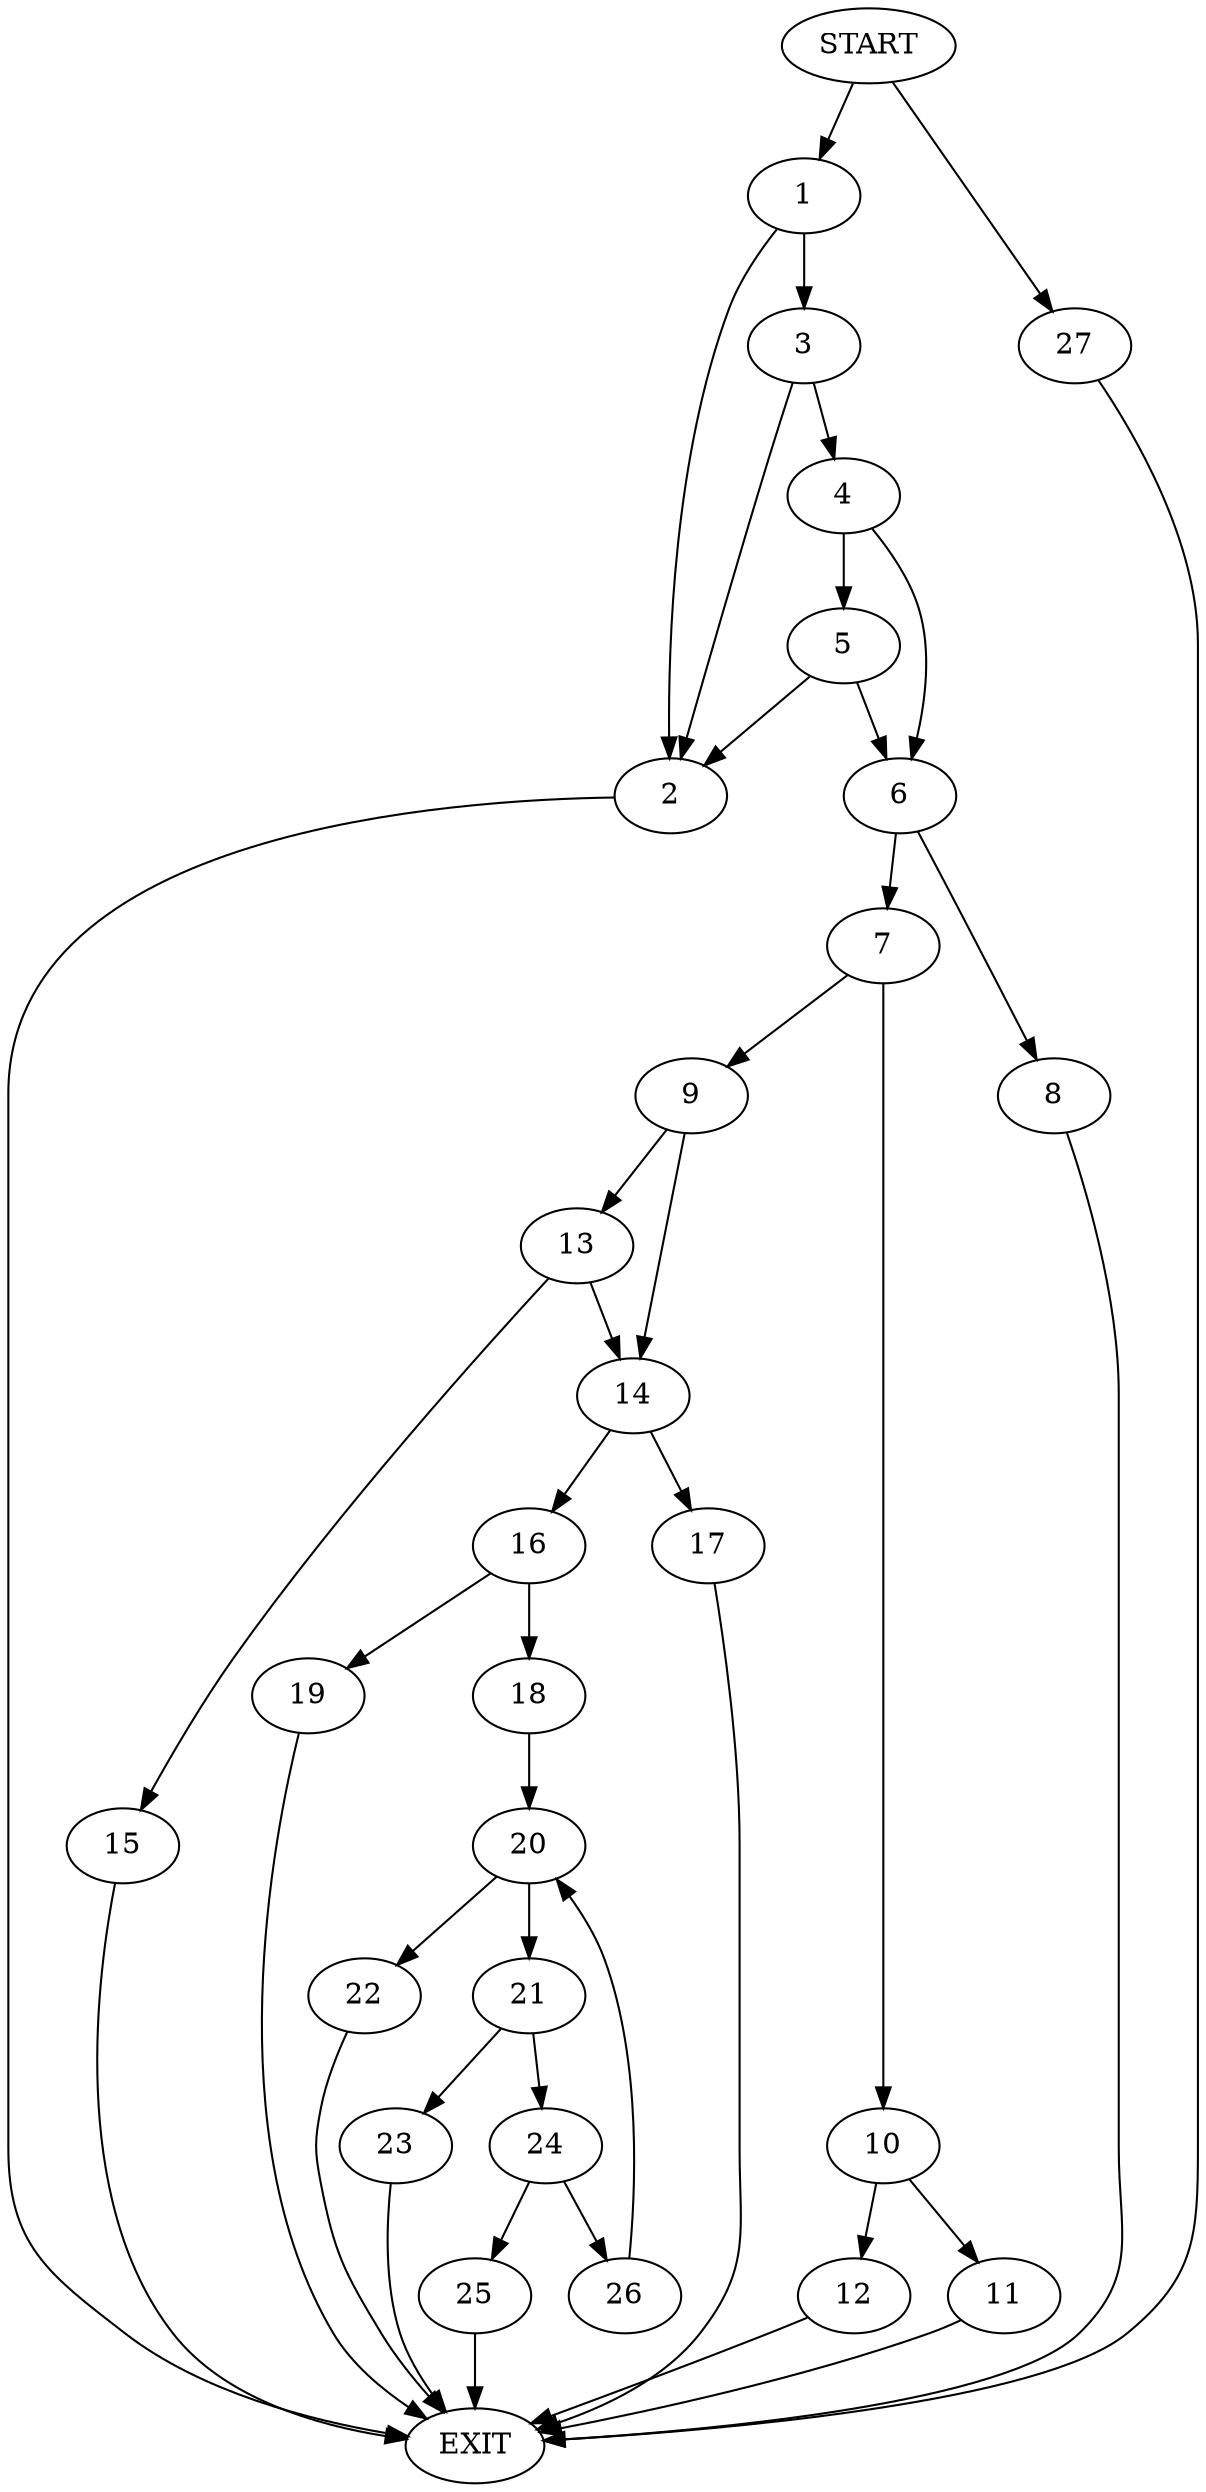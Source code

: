 digraph {
0 [label="START"]
28 [label="EXIT"]
0 -> 1
1 -> 2
1 -> 3
3 -> 2
3 -> 4
2 -> 28
4 -> 5
4 -> 6
5 -> 2
5 -> 6
6 -> 7
6 -> 8
7 -> 9
7 -> 10
8 -> 28
10 -> 11
10 -> 12
9 -> 13
9 -> 14
11 -> 28
12 -> 28
13 -> 15
13 -> 14
14 -> 16
14 -> 17
15 -> 28
16 -> 18
16 -> 19
17 -> 28
19 -> 28
18 -> 20
20 -> 21
20 -> 22
22 -> 28
21 -> 23
21 -> 24
23 -> 28
24 -> 25
24 -> 26
26 -> 20
25 -> 28
0 -> 27
27 -> 28
}
